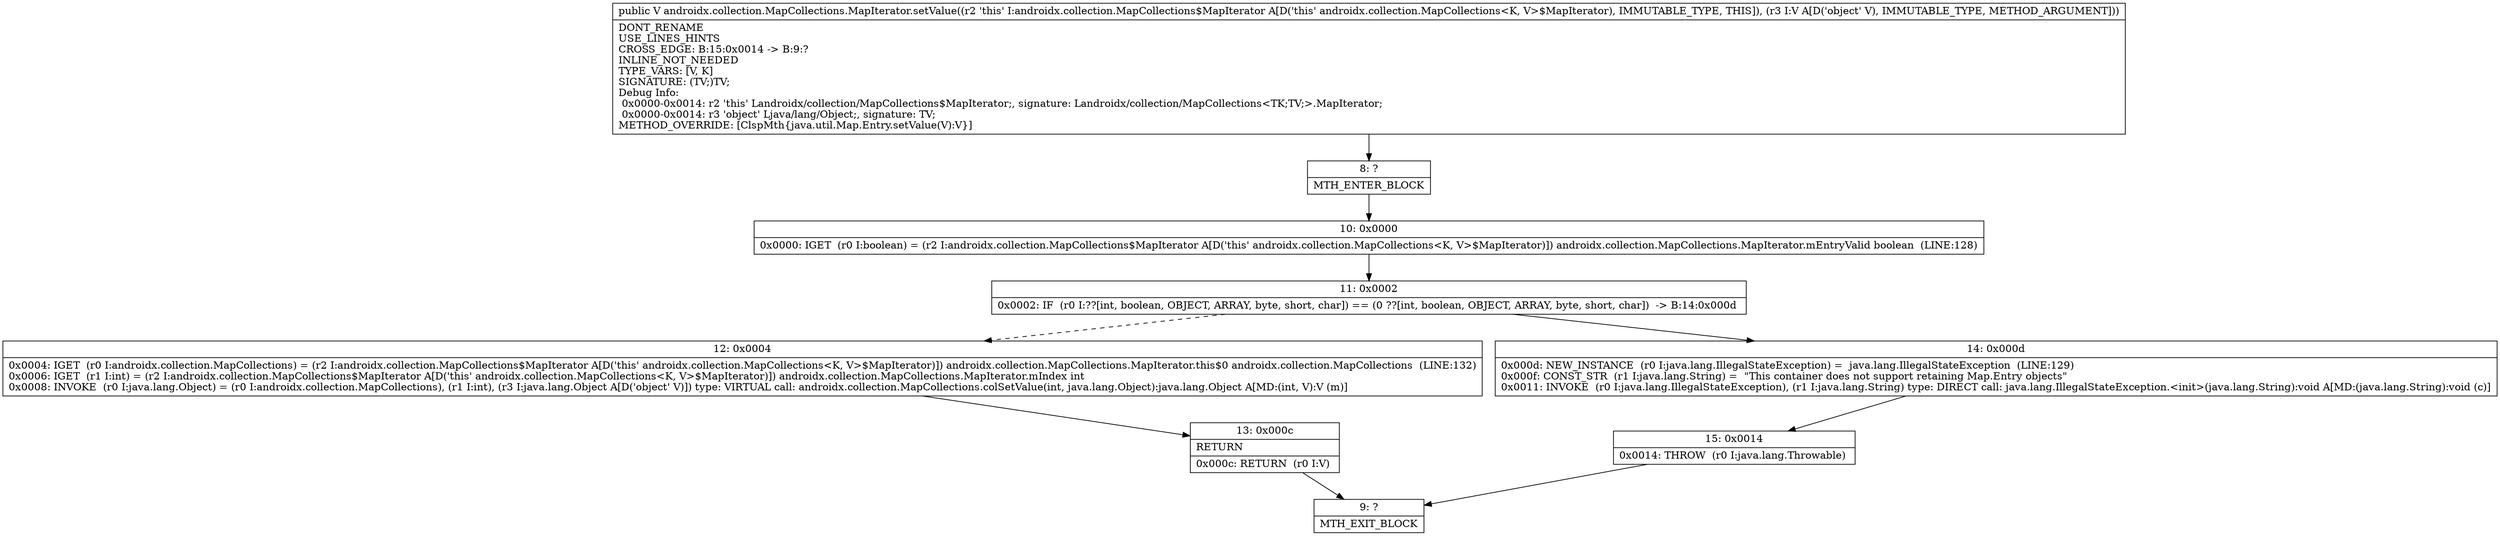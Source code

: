 digraph "CFG forandroidx.collection.MapCollections.MapIterator.setValue(Ljava\/lang\/Object;)Ljava\/lang\/Object;" {
Node_8 [shape=record,label="{8\:\ ?|MTH_ENTER_BLOCK\l}"];
Node_10 [shape=record,label="{10\:\ 0x0000|0x0000: IGET  (r0 I:boolean) = (r2 I:androidx.collection.MapCollections$MapIterator A[D('this' androidx.collection.MapCollections\<K, V\>$MapIterator)]) androidx.collection.MapCollections.MapIterator.mEntryValid boolean  (LINE:128)\l}"];
Node_11 [shape=record,label="{11\:\ 0x0002|0x0002: IF  (r0 I:??[int, boolean, OBJECT, ARRAY, byte, short, char]) == (0 ??[int, boolean, OBJECT, ARRAY, byte, short, char])  \-\> B:14:0x000d \l}"];
Node_12 [shape=record,label="{12\:\ 0x0004|0x0004: IGET  (r0 I:androidx.collection.MapCollections) = (r2 I:androidx.collection.MapCollections$MapIterator A[D('this' androidx.collection.MapCollections\<K, V\>$MapIterator)]) androidx.collection.MapCollections.MapIterator.this$0 androidx.collection.MapCollections  (LINE:132)\l0x0006: IGET  (r1 I:int) = (r2 I:androidx.collection.MapCollections$MapIterator A[D('this' androidx.collection.MapCollections\<K, V\>$MapIterator)]) androidx.collection.MapCollections.MapIterator.mIndex int \l0x0008: INVOKE  (r0 I:java.lang.Object) = (r0 I:androidx.collection.MapCollections), (r1 I:int), (r3 I:java.lang.Object A[D('object' V)]) type: VIRTUAL call: androidx.collection.MapCollections.colSetValue(int, java.lang.Object):java.lang.Object A[MD:(int, V):V (m)]\l}"];
Node_13 [shape=record,label="{13\:\ 0x000c|RETURN\l|0x000c: RETURN  (r0 I:V) \l}"];
Node_9 [shape=record,label="{9\:\ ?|MTH_EXIT_BLOCK\l}"];
Node_14 [shape=record,label="{14\:\ 0x000d|0x000d: NEW_INSTANCE  (r0 I:java.lang.IllegalStateException) =  java.lang.IllegalStateException  (LINE:129)\l0x000f: CONST_STR  (r1 I:java.lang.String) =  \"This container does not support retaining Map.Entry objects\" \l0x0011: INVOKE  (r0 I:java.lang.IllegalStateException), (r1 I:java.lang.String) type: DIRECT call: java.lang.IllegalStateException.\<init\>(java.lang.String):void A[MD:(java.lang.String):void (c)]\l}"];
Node_15 [shape=record,label="{15\:\ 0x0014|0x0014: THROW  (r0 I:java.lang.Throwable) \l}"];
MethodNode[shape=record,label="{public V androidx.collection.MapCollections.MapIterator.setValue((r2 'this' I:androidx.collection.MapCollections$MapIterator A[D('this' androidx.collection.MapCollections\<K, V\>$MapIterator), IMMUTABLE_TYPE, THIS]), (r3 I:V A[D('object' V), IMMUTABLE_TYPE, METHOD_ARGUMENT]))  | DONT_RENAME\lUSE_LINES_HINTS\lCROSS_EDGE: B:15:0x0014 \-\> B:9:?\lINLINE_NOT_NEEDED\lTYPE_VARS: [V, K]\lSIGNATURE: (TV;)TV;\lDebug Info:\l  0x0000\-0x0014: r2 'this' Landroidx\/collection\/MapCollections$MapIterator;, signature: Landroidx\/collection\/MapCollections\<TK;TV;\>.MapIterator;\l  0x0000\-0x0014: r3 'object' Ljava\/lang\/Object;, signature: TV;\lMETHOD_OVERRIDE: [ClspMth\{java.util.Map.Entry.setValue(V):V\}]\l}"];
MethodNode -> Node_8;Node_8 -> Node_10;
Node_10 -> Node_11;
Node_11 -> Node_12[style=dashed];
Node_11 -> Node_14;
Node_12 -> Node_13;
Node_13 -> Node_9;
Node_14 -> Node_15;
Node_15 -> Node_9;
}

